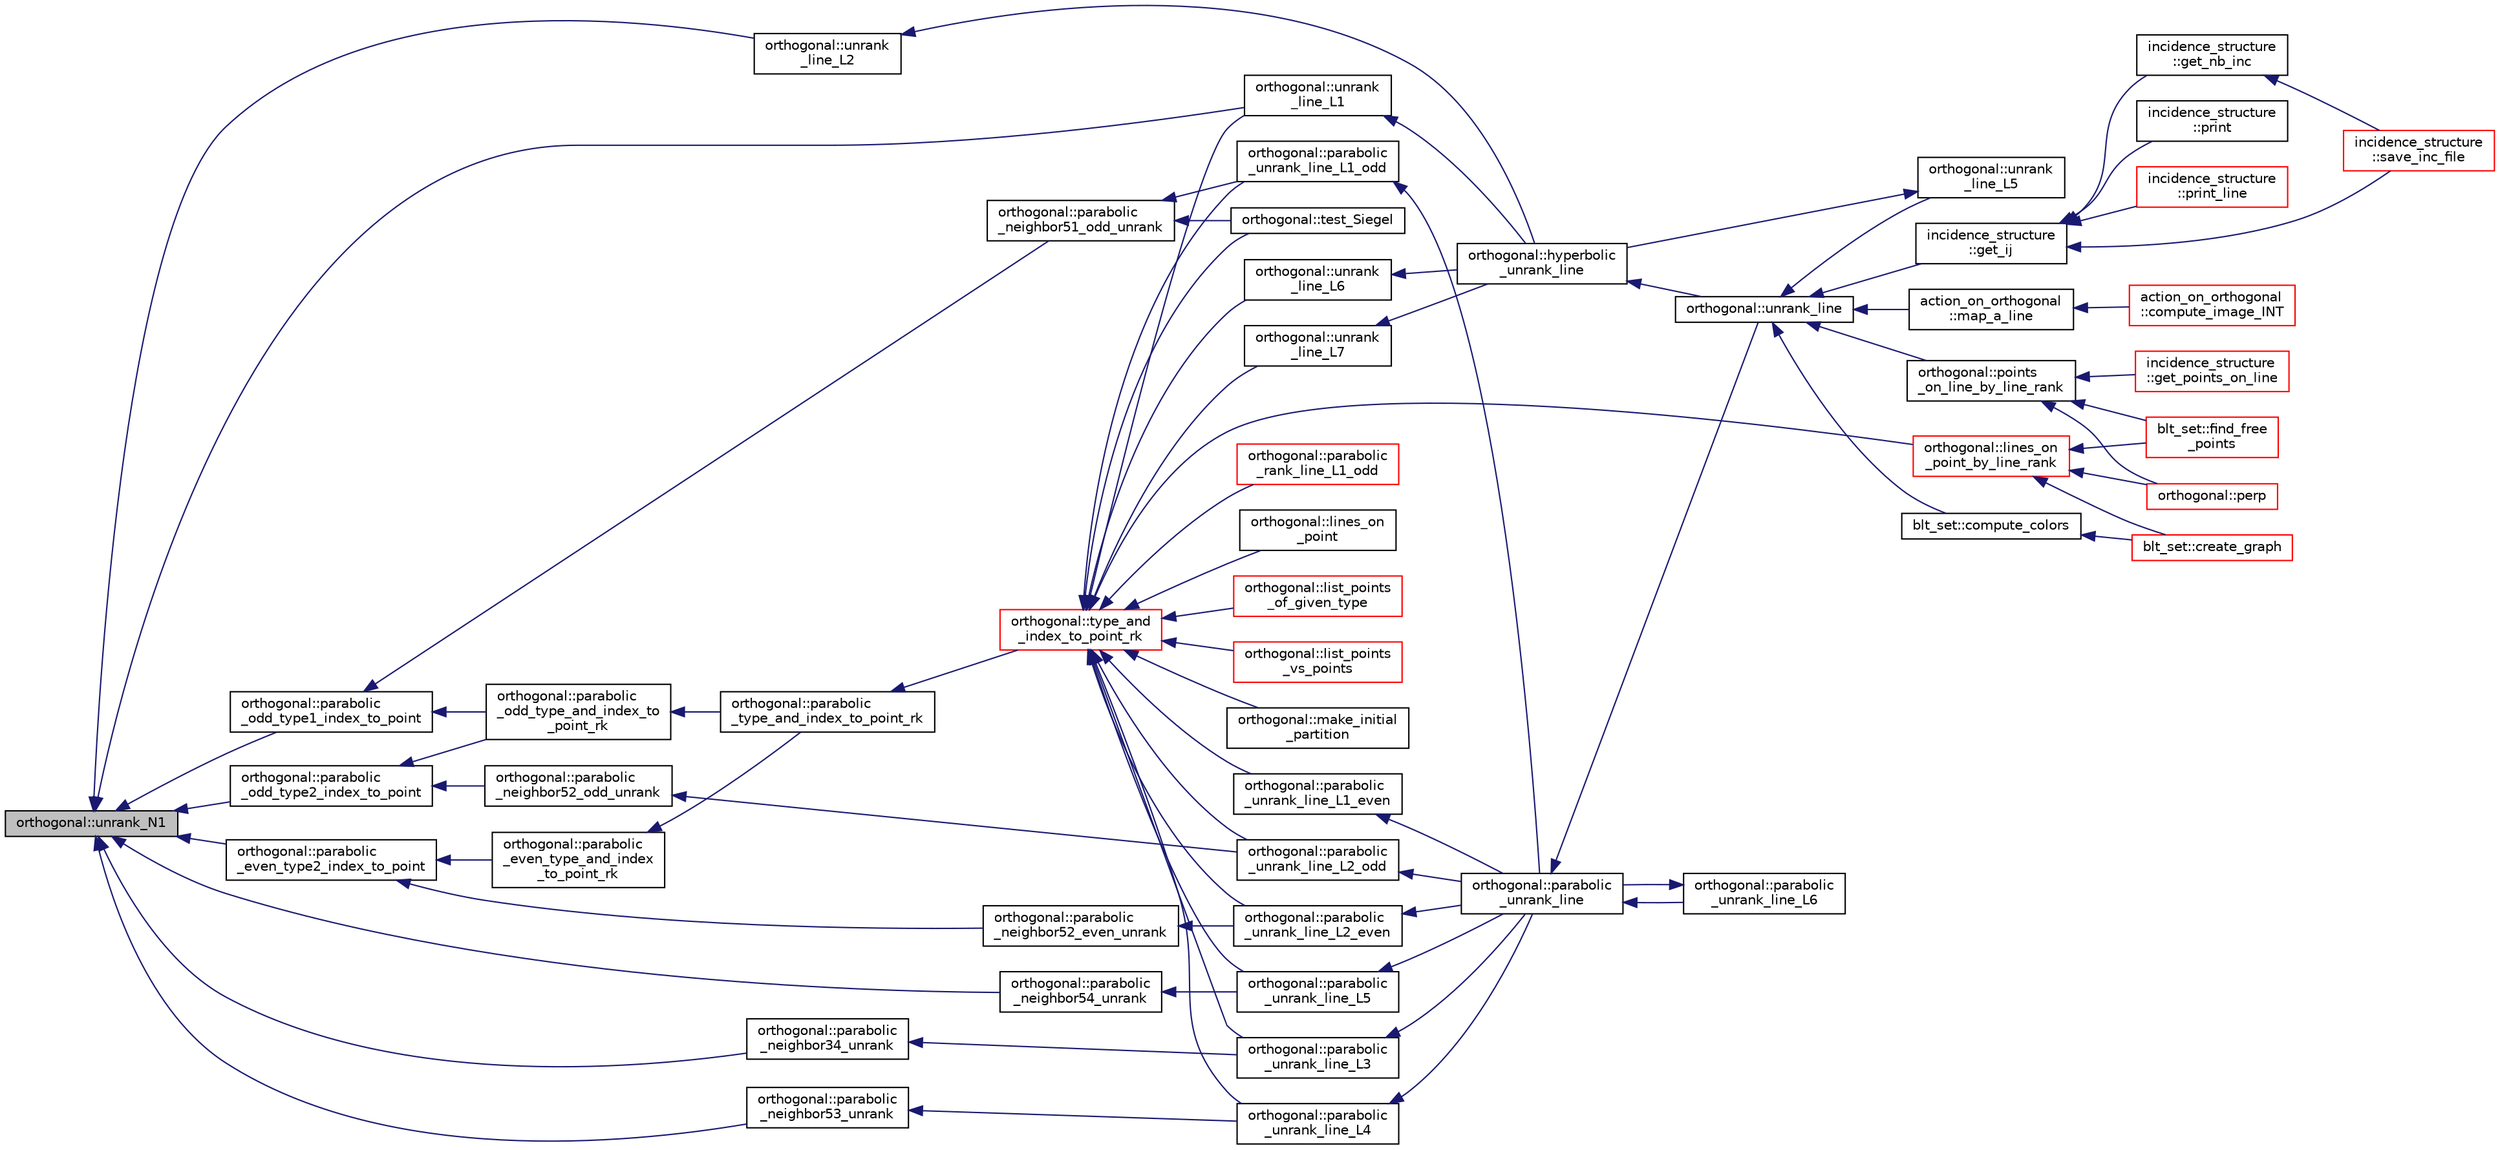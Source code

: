 digraph "orthogonal::unrank_N1"
{
  edge [fontname="Helvetica",fontsize="10",labelfontname="Helvetica",labelfontsize="10"];
  node [fontname="Helvetica",fontsize="10",shape=record];
  rankdir="LR";
  Node48072 [label="orthogonal::unrank_N1",height=0.2,width=0.4,color="black", fillcolor="grey75", style="filled", fontcolor="black"];
  Node48072 -> Node48073 [dir="back",color="midnightblue",fontsize="10",style="solid",fontname="Helvetica"];
  Node48073 [label="orthogonal::unrank\l_line_L1",height=0.2,width=0.4,color="black", fillcolor="white", style="filled",URL="$d7/daa/classorthogonal.html#aca204928ad9c6c2d9e9afe2ea5af6d60"];
  Node48073 -> Node48074 [dir="back",color="midnightblue",fontsize="10",style="solid",fontname="Helvetica"];
  Node48074 [label="orthogonal::hyperbolic\l_unrank_line",height=0.2,width=0.4,color="black", fillcolor="white", style="filled",URL="$d7/daa/classorthogonal.html#a94952194cdcc478feb676e97e2e272f2"];
  Node48074 -> Node48075 [dir="back",color="midnightblue",fontsize="10",style="solid",fontname="Helvetica"];
  Node48075 [label="orthogonal::unrank_line",height=0.2,width=0.4,color="black", fillcolor="white", style="filled",URL="$d7/daa/classorthogonal.html#a27fec576f6e11b80dd4503fa3cf7611e"];
  Node48075 -> Node48076 [dir="back",color="midnightblue",fontsize="10",style="solid",fontname="Helvetica"];
  Node48076 [label="blt_set::compute_colors",height=0.2,width=0.4,color="black", fillcolor="white", style="filled",URL="$d1/d3d/classblt__set.html#a6629b3a1a50c0f2736034abaea6f7d63"];
  Node48076 -> Node48077 [dir="back",color="midnightblue",fontsize="10",style="solid",fontname="Helvetica"];
  Node48077 [label="blt_set::create_graph",height=0.2,width=0.4,color="red", fillcolor="white", style="filled",URL="$d1/d3d/classblt__set.html#ae92249ece99ffbc92e93e49cd5d5dccf"];
  Node48075 -> Node48080 [dir="back",color="midnightblue",fontsize="10",style="solid",fontname="Helvetica"];
  Node48080 [label="orthogonal::points\l_on_line_by_line_rank",height=0.2,width=0.4,color="black", fillcolor="white", style="filled",URL="$d7/daa/classorthogonal.html#aec3f511b69d0a28340f93d6f904c5daa"];
  Node48080 -> Node48081 [dir="back",color="midnightblue",fontsize="10",style="solid",fontname="Helvetica"];
  Node48081 [label="blt_set::find_free\l_points",height=0.2,width=0.4,color="red", fillcolor="white", style="filled",URL="$d1/d3d/classblt__set.html#a71f82dd3dc4a901ea2a0949d2f1af302"];
  Node48080 -> Node48083 [dir="back",color="midnightblue",fontsize="10",style="solid",fontname="Helvetica"];
  Node48083 [label="orthogonal::perp",height=0.2,width=0.4,color="red", fillcolor="white", style="filled",URL="$d7/daa/classorthogonal.html#ae80e0fa8d1e8caddb9afbb466e3d3189"];
  Node48080 -> Node48114 [dir="back",color="midnightblue",fontsize="10",style="solid",fontname="Helvetica"];
  Node48114 [label="incidence_structure\l::get_points_on_line",height=0.2,width=0.4,color="red", fillcolor="white", style="filled",URL="$da/d8a/classincidence__structure.html#a1baf0d372125123bf55d27dacc720bda"];
  Node48075 -> Node48150 [dir="back",color="midnightblue",fontsize="10",style="solid",fontname="Helvetica"];
  Node48150 [label="orthogonal::unrank\l_line_L5",height=0.2,width=0.4,color="black", fillcolor="white", style="filled",URL="$d7/daa/classorthogonal.html#a64148a40b356447a00d985789ad74c82"];
  Node48150 -> Node48074 [dir="back",color="midnightblue",fontsize="10",style="solid",fontname="Helvetica"];
  Node48075 -> Node48151 [dir="back",color="midnightblue",fontsize="10",style="solid",fontname="Helvetica"];
  Node48151 [label="incidence_structure\l::get_ij",height=0.2,width=0.4,color="black", fillcolor="white", style="filled",URL="$da/d8a/classincidence__structure.html#a5ee9b327bdd0c2714cadff040a4c4678"];
  Node48151 -> Node48152 [dir="back",color="midnightblue",fontsize="10",style="solid",fontname="Helvetica"];
  Node48152 [label="incidence_structure\l::get_nb_inc",height=0.2,width=0.4,color="black", fillcolor="white", style="filled",URL="$da/d8a/classincidence__structure.html#acdc1d5ce64ece8aefa6bcc7656ed932c"];
  Node48152 -> Node48153 [dir="back",color="midnightblue",fontsize="10",style="solid",fontname="Helvetica"];
  Node48153 [label="incidence_structure\l::save_inc_file",height=0.2,width=0.4,color="red", fillcolor="white", style="filled",URL="$da/d8a/classincidence__structure.html#a4fd15671d6a99a4cae34a24e3c0b7705"];
  Node48151 -> Node48153 [dir="back",color="midnightblue",fontsize="10",style="solid",fontname="Helvetica"];
  Node48151 -> Node48157 [dir="back",color="midnightblue",fontsize="10",style="solid",fontname="Helvetica"];
  Node48157 [label="incidence_structure\l::print",height=0.2,width=0.4,color="black", fillcolor="white", style="filled",URL="$da/d8a/classincidence__structure.html#a3f2a71302ef03e37de0654794e2a2c1a"];
  Node48151 -> Node48158 [dir="back",color="midnightblue",fontsize="10",style="solid",fontname="Helvetica"];
  Node48158 [label="incidence_structure\l::print_line",height=0.2,width=0.4,color="red", fillcolor="white", style="filled",URL="$da/d8a/classincidence__structure.html#ae76fdf2cf39ba776ed86b0b910d7746a"];
  Node48075 -> Node48160 [dir="back",color="midnightblue",fontsize="10",style="solid",fontname="Helvetica"];
  Node48160 [label="action_on_orthogonal\l::map_a_line",height=0.2,width=0.4,color="black", fillcolor="white", style="filled",URL="$dc/d87/classaction__on__orthogonal.html#ac7e41a4bbc9e0f2813f2f7030f3ed177"];
  Node48160 -> Node48161 [dir="back",color="midnightblue",fontsize="10",style="solid",fontname="Helvetica"];
  Node48161 [label="action_on_orthogonal\l::compute_image_INT",height=0.2,width=0.4,color="red", fillcolor="white", style="filled",URL="$dc/d87/classaction__on__orthogonal.html#a53cee5a150163f7614151b9cd1fc06f3"];
  Node48072 -> Node48362 [dir="back",color="midnightblue",fontsize="10",style="solid",fontname="Helvetica"];
  Node48362 [label="orthogonal::unrank\l_line_L2",height=0.2,width=0.4,color="black", fillcolor="white", style="filled",URL="$d7/daa/classorthogonal.html#abb7883ab6e8726606f8b82094d1181a5"];
  Node48362 -> Node48074 [dir="back",color="midnightblue",fontsize="10",style="solid",fontname="Helvetica"];
  Node48072 -> Node48363 [dir="back",color="midnightblue",fontsize="10",style="solid",fontname="Helvetica"];
  Node48363 [label="orthogonal::parabolic\l_even_type2_index_to_point",height=0.2,width=0.4,color="black", fillcolor="white", style="filled",URL="$d7/daa/classorthogonal.html#ac00a073ffe018536d0b07841b405533a"];
  Node48363 -> Node48364 [dir="back",color="midnightblue",fontsize="10",style="solid",fontname="Helvetica"];
  Node48364 [label="orthogonal::parabolic\l_even_type_and_index\l_to_point_rk",height=0.2,width=0.4,color="black", fillcolor="white", style="filled",URL="$d7/daa/classorthogonal.html#af43894039e8c5a8039f52b93dfa3ff77"];
  Node48364 -> Node48365 [dir="back",color="midnightblue",fontsize="10",style="solid",fontname="Helvetica"];
  Node48365 [label="orthogonal::parabolic\l_type_and_index_to_point_rk",height=0.2,width=0.4,color="black", fillcolor="white", style="filled",URL="$d7/daa/classorthogonal.html#a67c316cf01b382762e6ac372f522d106"];
  Node48365 -> Node48366 [dir="back",color="midnightblue",fontsize="10",style="solid",fontname="Helvetica"];
  Node48366 [label="orthogonal::type_and\l_index_to_point_rk",height=0.2,width=0.4,color="red", fillcolor="white", style="filled",URL="$d7/daa/classorthogonal.html#a319ef460cdfe3247d336c3fb482901eb"];
  Node48366 -> Node48367 [dir="back",color="midnightblue",fontsize="10",style="solid",fontname="Helvetica"];
  Node48367 [label="orthogonal::lines_on\l_point",height=0.2,width=0.4,color="black", fillcolor="white", style="filled",URL="$d7/daa/classorthogonal.html#aa3249c7fddbc156af817fb274e41c914"];
  Node48366 -> Node48368 [dir="back",color="midnightblue",fontsize="10",style="solid",fontname="Helvetica"];
  Node48368 [label="orthogonal::lines_on\l_point_by_line_rank",height=0.2,width=0.4,color="red", fillcolor="white", style="filled",URL="$d7/daa/classorthogonal.html#adc21874b6da3cd3585c704994fb538aa"];
  Node48368 -> Node48077 [dir="back",color="midnightblue",fontsize="10",style="solid",fontname="Helvetica"];
  Node48368 -> Node48081 [dir="back",color="midnightblue",fontsize="10",style="solid",fontname="Helvetica"];
  Node48368 -> Node48083 [dir="back",color="midnightblue",fontsize="10",style="solid",fontname="Helvetica"];
  Node48366 -> Node48388 [dir="back",color="midnightblue",fontsize="10",style="solid",fontname="Helvetica"];
  Node48388 [label="orthogonal::list_points\l_of_given_type",height=0.2,width=0.4,color="red", fillcolor="white", style="filled",URL="$d7/daa/classorthogonal.html#a80ded28f55a2191d5a5ec5fe9ee1a4c7"];
  Node48366 -> Node48394 [dir="back",color="midnightblue",fontsize="10",style="solid",fontname="Helvetica"];
  Node48394 [label="orthogonal::list_points\l_vs_points",height=0.2,width=0.4,color="red", fillcolor="white", style="filled",URL="$d7/daa/classorthogonal.html#a80258158dfa1470b42e9036b07c7dfbb"];
  Node48366 -> Node48396 [dir="back",color="midnightblue",fontsize="10",style="solid",fontname="Helvetica"];
  Node48396 [label="orthogonal::test_Siegel",height=0.2,width=0.4,color="black", fillcolor="white", style="filled",URL="$d7/daa/classorthogonal.html#ad6d248c572d92abe41416065addd4a69"];
  Node48366 -> Node48397 [dir="back",color="midnightblue",fontsize="10",style="solid",fontname="Helvetica"];
  Node48397 [label="orthogonal::make_initial\l_partition",height=0.2,width=0.4,color="black", fillcolor="white", style="filled",URL="$d7/daa/classorthogonal.html#aea1837aaf362511a7a9c61b931374f58"];
  Node48366 -> Node48073 [dir="back",color="midnightblue",fontsize="10",style="solid",fontname="Helvetica"];
  Node48366 -> Node48398 [dir="back",color="midnightblue",fontsize="10",style="solid",fontname="Helvetica"];
  Node48398 [label="orthogonal::unrank\l_line_L6",height=0.2,width=0.4,color="black", fillcolor="white", style="filled",URL="$d7/daa/classorthogonal.html#a91145776fc4185d7277ddf019064f7ea"];
  Node48398 -> Node48074 [dir="back",color="midnightblue",fontsize="10",style="solid",fontname="Helvetica"];
  Node48366 -> Node48399 [dir="back",color="midnightblue",fontsize="10",style="solid",fontname="Helvetica"];
  Node48399 [label="orthogonal::unrank\l_line_L7",height=0.2,width=0.4,color="black", fillcolor="white", style="filled",URL="$d7/daa/classorthogonal.html#a6dbd5481e532a8f7232acded49f5c05e"];
  Node48399 -> Node48074 [dir="back",color="midnightblue",fontsize="10",style="solid",fontname="Helvetica"];
  Node48366 -> Node48400 [dir="back",color="midnightblue",fontsize="10",style="solid",fontname="Helvetica"];
  Node48400 [label="orthogonal::parabolic\l_unrank_line_L1_even",height=0.2,width=0.4,color="black", fillcolor="white", style="filled",URL="$d7/daa/classorthogonal.html#a83a57c7023d5a61881d39f00f7717d8b"];
  Node48400 -> Node48401 [dir="back",color="midnightblue",fontsize="10",style="solid",fontname="Helvetica"];
  Node48401 [label="orthogonal::parabolic\l_unrank_line",height=0.2,width=0.4,color="black", fillcolor="white", style="filled",URL="$d7/daa/classorthogonal.html#a449cc51a62e11b8699befe951b0f8a4c"];
  Node48401 -> Node48075 [dir="back",color="midnightblue",fontsize="10",style="solid",fontname="Helvetica"];
  Node48401 -> Node48402 [dir="back",color="midnightblue",fontsize="10",style="solid",fontname="Helvetica"];
  Node48402 [label="orthogonal::parabolic\l_unrank_line_L6",height=0.2,width=0.4,color="black", fillcolor="white", style="filled",URL="$d7/daa/classorthogonal.html#a3fecd8b43b3e09d6b35e550850b11d56"];
  Node48402 -> Node48401 [dir="back",color="midnightblue",fontsize="10",style="solid",fontname="Helvetica"];
  Node48366 -> Node48403 [dir="back",color="midnightblue",fontsize="10",style="solid",fontname="Helvetica"];
  Node48403 [label="orthogonal::parabolic\l_unrank_line_L1_odd",height=0.2,width=0.4,color="black", fillcolor="white", style="filled",URL="$d7/daa/classorthogonal.html#af59966fe1bb32196deaafbe6849fdeb1"];
  Node48403 -> Node48401 [dir="back",color="midnightblue",fontsize="10",style="solid",fontname="Helvetica"];
  Node48366 -> Node48404 [dir="back",color="midnightblue",fontsize="10",style="solid",fontname="Helvetica"];
  Node48404 [label="orthogonal::parabolic\l_rank_line_L1_odd",height=0.2,width=0.4,color="red", fillcolor="white", style="filled",URL="$d7/daa/classorthogonal.html#aab93abadf848b0a5d72b367f155cd7e4"];
  Node48366 -> Node48410 [dir="back",color="midnightblue",fontsize="10",style="solid",fontname="Helvetica"];
  Node48410 [label="orthogonal::parabolic\l_unrank_line_L2_even",height=0.2,width=0.4,color="black", fillcolor="white", style="filled",URL="$d7/daa/classorthogonal.html#a57a7ad0d16ea67c0636c9f179eeed5d1"];
  Node48410 -> Node48401 [dir="back",color="midnightblue",fontsize="10",style="solid",fontname="Helvetica"];
  Node48366 -> Node48411 [dir="back",color="midnightblue",fontsize="10",style="solid",fontname="Helvetica"];
  Node48411 [label="orthogonal::parabolic\l_unrank_line_L2_odd",height=0.2,width=0.4,color="black", fillcolor="white", style="filled",URL="$d7/daa/classorthogonal.html#a9ab8a29daee27c60803e2bf5026a9a9e"];
  Node48411 -> Node48401 [dir="back",color="midnightblue",fontsize="10",style="solid",fontname="Helvetica"];
  Node48366 -> Node48414 [dir="back",color="midnightblue",fontsize="10",style="solid",fontname="Helvetica"];
  Node48414 [label="orthogonal::parabolic\l_unrank_line_L3",height=0.2,width=0.4,color="black", fillcolor="white", style="filled",URL="$d7/daa/classorthogonal.html#ae1edfba289a03ed4d383514c2b0dc4b7"];
  Node48414 -> Node48401 [dir="back",color="midnightblue",fontsize="10",style="solid",fontname="Helvetica"];
  Node48366 -> Node48416 [dir="back",color="midnightblue",fontsize="10",style="solid",fontname="Helvetica"];
  Node48416 [label="orthogonal::parabolic\l_unrank_line_L4",height=0.2,width=0.4,color="black", fillcolor="white", style="filled",URL="$d7/daa/classorthogonal.html#a6a30b6c7f59498ad8c7f2bec7c78d2ff"];
  Node48416 -> Node48401 [dir="back",color="midnightblue",fontsize="10",style="solid",fontname="Helvetica"];
  Node48366 -> Node48418 [dir="back",color="midnightblue",fontsize="10",style="solid",fontname="Helvetica"];
  Node48418 [label="orthogonal::parabolic\l_unrank_line_L5",height=0.2,width=0.4,color="black", fillcolor="white", style="filled",URL="$d7/daa/classorthogonal.html#a77831b97ebbbc5d8103c5e7e0edfeb9b"];
  Node48418 -> Node48401 [dir="back",color="midnightblue",fontsize="10",style="solid",fontname="Helvetica"];
  Node48363 -> Node48422 [dir="back",color="midnightblue",fontsize="10",style="solid",fontname="Helvetica"];
  Node48422 [label="orthogonal::parabolic\l_neighbor52_even_unrank",height=0.2,width=0.4,color="black", fillcolor="white", style="filled",URL="$d7/daa/classorthogonal.html#a3d73df62e2289e2e0728d93af3115e5b"];
  Node48422 -> Node48410 [dir="back",color="midnightblue",fontsize="10",style="solid",fontname="Helvetica"];
  Node48072 -> Node48423 [dir="back",color="midnightblue",fontsize="10",style="solid",fontname="Helvetica"];
  Node48423 [label="orthogonal::parabolic\l_odd_type1_index_to_point",height=0.2,width=0.4,color="black", fillcolor="white", style="filled",URL="$d7/daa/classorthogonal.html#a90ae2eb18659cb8dcd94eafc0b4eccf7"];
  Node48423 -> Node48424 [dir="back",color="midnightblue",fontsize="10",style="solid",fontname="Helvetica"];
  Node48424 [label="orthogonal::parabolic\l_odd_type_and_index_to\l_point_rk",height=0.2,width=0.4,color="black", fillcolor="white", style="filled",URL="$d7/daa/classorthogonal.html#aac70113614b52601e38b3ce8cbffbc9a"];
  Node48424 -> Node48365 [dir="back",color="midnightblue",fontsize="10",style="solid",fontname="Helvetica"];
  Node48423 -> Node48425 [dir="back",color="midnightblue",fontsize="10",style="solid",fontname="Helvetica"];
  Node48425 [label="orthogonal::parabolic\l_neighbor51_odd_unrank",height=0.2,width=0.4,color="black", fillcolor="white", style="filled",URL="$d7/daa/classorthogonal.html#a302082ae3d38f0a1bf150f1ac5e46942"];
  Node48425 -> Node48396 [dir="back",color="midnightblue",fontsize="10",style="solid",fontname="Helvetica"];
  Node48425 -> Node48403 [dir="back",color="midnightblue",fontsize="10",style="solid",fontname="Helvetica"];
  Node48072 -> Node48426 [dir="back",color="midnightblue",fontsize="10",style="solid",fontname="Helvetica"];
  Node48426 [label="orthogonal::parabolic\l_odd_type2_index_to_point",height=0.2,width=0.4,color="black", fillcolor="white", style="filled",URL="$d7/daa/classorthogonal.html#a7bbc04bb592d92a5dc35b77f33811fe0"];
  Node48426 -> Node48424 [dir="back",color="midnightblue",fontsize="10",style="solid",fontname="Helvetica"];
  Node48426 -> Node48427 [dir="back",color="midnightblue",fontsize="10",style="solid",fontname="Helvetica"];
  Node48427 [label="orthogonal::parabolic\l_neighbor52_odd_unrank",height=0.2,width=0.4,color="black", fillcolor="white", style="filled",URL="$d7/daa/classorthogonal.html#afc96de048809a0c64c28ecfe16a00221"];
  Node48427 -> Node48411 [dir="back",color="midnightblue",fontsize="10",style="solid",fontname="Helvetica"];
  Node48072 -> Node48428 [dir="back",color="midnightblue",fontsize="10",style="solid",fontname="Helvetica"];
  Node48428 [label="orthogonal::parabolic\l_neighbor34_unrank",height=0.2,width=0.4,color="black", fillcolor="white", style="filled",URL="$d7/daa/classorthogonal.html#ab6f296f57c8900a1154b1bd5a06c3457"];
  Node48428 -> Node48414 [dir="back",color="midnightblue",fontsize="10",style="solid",fontname="Helvetica"];
  Node48072 -> Node48429 [dir="back",color="midnightblue",fontsize="10",style="solid",fontname="Helvetica"];
  Node48429 [label="orthogonal::parabolic\l_neighbor53_unrank",height=0.2,width=0.4,color="black", fillcolor="white", style="filled",URL="$d7/daa/classorthogonal.html#ac3e1bc434ae9a96a712df77c226e2e04"];
  Node48429 -> Node48416 [dir="back",color="midnightblue",fontsize="10",style="solid",fontname="Helvetica"];
  Node48072 -> Node48430 [dir="back",color="midnightblue",fontsize="10",style="solid",fontname="Helvetica"];
  Node48430 [label="orthogonal::parabolic\l_neighbor54_unrank",height=0.2,width=0.4,color="black", fillcolor="white", style="filled",URL="$d7/daa/classorthogonal.html#a5792ec3d34c942a9d17b02308ced4345"];
  Node48430 -> Node48418 [dir="back",color="midnightblue",fontsize="10",style="solid",fontname="Helvetica"];
}
